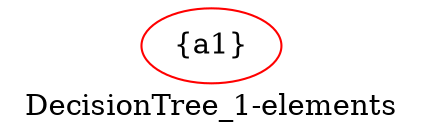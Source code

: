 digraph "DecisionTree_1-elements"{
	label="DecisionTree_1-elements";
	N0[color=red, label="{a1}"]
}
